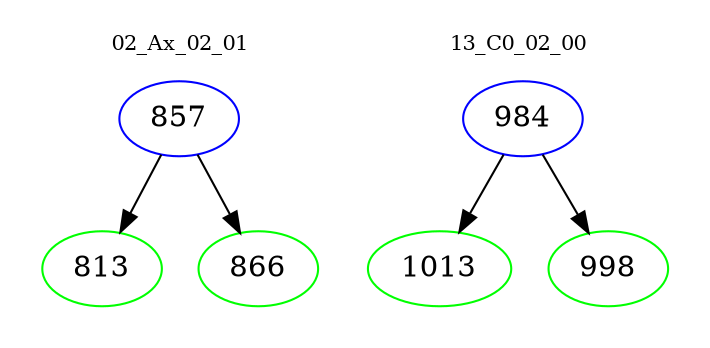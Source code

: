 digraph{
subgraph cluster_0 {
color = white
label = "02_Ax_02_01";
fontsize=10;
T0_857 [label="857", color="blue"]
T0_857 -> T0_813 [color="black"]
T0_813 [label="813", color="green"]
T0_857 -> T0_866 [color="black"]
T0_866 [label="866", color="green"]
}
subgraph cluster_1 {
color = white
label = "13_C0_02_00";
fontsize=10;
T1_984 [label="984", color="blue"]
T1_984 -> T1_1013 [color="black"]
T1_1013 [label="1013", color="green"]
T1_984 -> T1_998 [color="black"]
T1_998 [label="998", color="green"]
}
}
